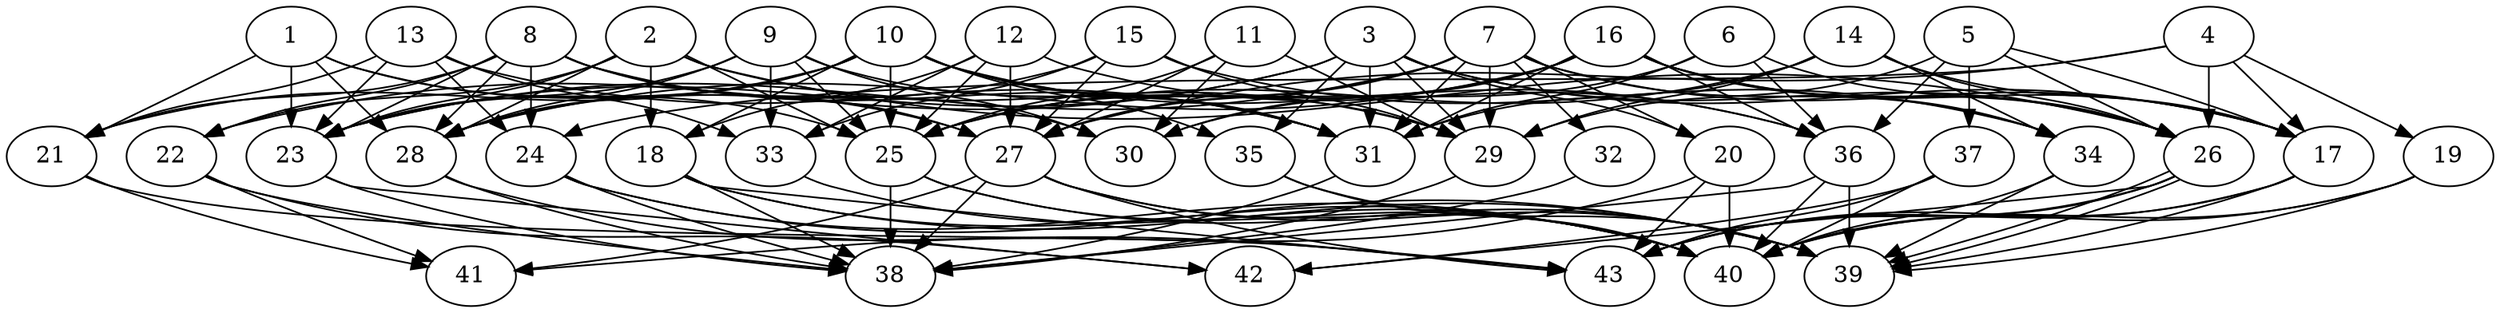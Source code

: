 // DAG (tier=3-complex, mode=data, n=43, ccr=0.536, fat=0.782, density=0.601, regular=0.367, jump=0.256, mindata=4194304, maxdata=33554432)
// DAG automatically generated by daggen at Sun Aug 24 16:33:35 2025
// /home/ermia/Project/Environments/daggen/bin/daggen --dot --ccr 0.536 --fat 0.782 --regular 0.367 --density 0.601 --jump 0.256 --mindata 4194304 --maxdata 33554432 -n 43 
digraph G {
  1 [size="6747943206744160731136", alpha="0.16", expect_size="3373971603372080365568"]
  1 -> 21 [size ="2856741427478528"]
  1 -> 23 [size ="2856741427478528"]
  1 -> 25 [size ="2856741427478528"]
  1 -> 27 [size ="2856741427478528"]
  1 -> 28 [size ="2856741427478528"]
  2 [size="22445286513582649344", alpha="0.07", expect_size="11222643256791324672"]
  2 -> 18 [size ="7068449004060672"]
  2 -> 22 [size ="7068449004060672"]
  2 -> 23 [size ="7068449004060672"]
  2 -> 25 [size ="7068449004060672"]
  2 -> 26 [size ="7068449004060672"]
  2 -> 28 [size ="7068449004060672"]
  2 -> 29 [size ="7068449004060672"]
  3 [size="33495981182297228", alpha="0.20", expect_size="16747990591148614"]
  3 -> 17 [size ="776480099401728"]
  3 -> 20 [size ="776480099401728"]
  3 -> 22 [size ="776480099401728"]
  3 -> 23 [size ="776480099401728"]
  3 -> 26 [size ="776480099401728"]
  3 -> 29 [size ="776480099401728"]
  3 -> 31 [size ="776480099401728"]
  3 -> 35 [size ="776480099401728"]
  4 [size="3583442552932758716416", alpha="0.19", expect_size="1791721276466379358208"]
  4 -> 17 [size ="1873370245234688"]
  4 -> 19 [size ="1873370245234688"]
  4 -> 24 [size ="1873370245234688"]
  4 -> 26 [size ="1873370245234688"]
  4 -> 27 [size ="1873370245234688"]
  5 [size="1725899603590781075456", alpha="0.09", expect_size="862949801795390537728"]
  5 -> 17 [size ="1151066301267968"]
  5 -> 26 [size ="1151066301267968"]
  5 -> 29 [size ="1151066301267968"]
  5 -> 36 [size ="1151066301267968"]
  5 -> 37 [size ="1151066301267968"]
  6 [size="3826923629835515904", alpha="0.02", expect_size="1913461814917757952"]
  6 -> 26 [size ="2799444785364992"]
  6 -> 30 [size ="2799444785364992"]
  6 -> 31 [size ="2799444785364992"]
  6 -> 36 [size ="2799444785364992"]
  7 [size="11892920766732282363904", alpha="0.00", expect_size="5946460383366141181952"]
  7 -> 17 [size ="4168204364546048"]
  7 -> 20 [size ="4168204364546048"]
  7 -> 23 [size ="4168204364546048"]
  7 -> 25 [size ="4168204364546048"]
  7 -> 27 [size ="4168204364546048"]
  7 -> 29 [size ="4168204364546048"]
  7 -> 31 [size ="4168204364546048"]
  7 -> 32 [size ="4168204364546048"]
  7 -> 34 [size ="4168204364546048"]
  8 [size="8280015421061220352", alpha="0.00", expect_size="4140007710530610176"]
  8 -> 21 [size ="2914305775239168"]
  8 -> 22 [size ="2914305775239168"]
  8 -> 23 [size ="2914305775239168"]
  8 -> 24 [size ="2914305775239168"]
  8 -> 27 [size ="2914305775239168"]
  8 -> 28 [size ="2914305775239168"]
  8 -> 30 [size ="2914305775239168"]
  8 -> 31 [size ="2914305775239168"]
  9 [size="8282456011031890944", alpha="0.12", expect_size="4141228005515945472"]
  9 -> 23 [size ="5100829669326848"]
  9 -> 25 [size ="5100829669326848"]
  9 -> 28 [size ="5100829669326848"]
  9 -> 30 [size ="5100829669326848"]
  9 -> 31 [size ="5100829669326848"]
  9 -> 33 [size ="5100829669326848"]
  10 [size="3881947814586236928", alpha="0.13", expect_size="1940973907293118464"]
  10 -> 18 [size ="2390486195109888"]
  10 -> 21 [size ="2390486195109888"]
  10 -> 23 [size ="2390486195109888"]
  10 -> 25 [size ="2390486195109888"]
  10 -> 28 [size ="2390486195109888"]
  10 -> 29 [size ="2390486195109888"]
  10 -> 31 [size ="2390486195109888"]
  10 -> 35 [size ="2390486195109888"]
  10 -> 36 [size ="2390486195109888"]
  11 [size="309961051516642000896", alpha="0.09", expect_size="154980525758321000448"]
  11 -> 25 [size ="366405010587648"]
  11 -> 27 [size ="366405010587648"]
  11 -> 29 [size ="366405010587648"]
  11 -> 30 [size ="366405010587648"]
  12 [size="1471262567224607506432", alpha="0.10", expect_size="735631283612303753216"]
  12 -> 18 [size ="1034864392404992"]
  12 -> 25 [size ="1034864392404992"]
  12 -> 27 [size ="1034864392404992"]
  12 -> 33 [size ="1034864392404992"]
  12 -> 36 [size ="1034864392404992"]
  13 [size="4052442736526654976", alpha="0.17", expect_size="2026221368263327488"]
  13 -> 21 [size ="1829751371071488"]
  13 -> 23 [size ="1829751371071488"]
  13 -> 24 [size ="1829751371071488"]
  13 -> 31 [size ="1829751371071488"]
  13 -> 33 [size ="1829751371071488"]
  14 [size="177768251606437986304", alpha="0.14", expect_size="88884125803218993152"]
  14 -> 17 [size ="252925599285248"]
  14 -> 25 [size ="252925599285248"]
  14 -> 26 [size ="252925599285248"]
  14 -> 29 [size ="252925599285248"]
  14 -> 31 [size ="252925599285248"]
  14 -> 34 [size ="252925599285248"]
  15 [size="39435155225799800", alpha="0.18", expect_size="19717577612899900"]
  15 -> 27 [size ="1870863896936448"]
  15 -> 28 [size ="1870863896936448"]
  15 -> 29 [size ="1870863896936448"]
  15 -> 33 [size ="1870863896936448"]
  15 -> 34 [size ="1870863896936448"]
  16 [size="29032797959638880", alpha="0.17", expect_size="14516398979819440"]
  16 -> 17 [size ="549833123299328"]
  16 -> 25 [size ="549833123299328"]
  16 -> 26 [size ="549833123299328"]
  16 -> 27 [size ="549833123299328"]
  16 -> 28 [size ="549833123299328"]
  16 -> 30 [size ="549833123299328"]
  16 -> 31 [size ="549833123299328"]
  16 -> 34 [size ="549833123299328"]
  16 -> 36 [size ="549833123299328"]
  17 [size="2346318135175352832", alpha="0.14", expect_size="1173159067587676416"]
  17 -> 39 [size ="1046824802582528"]
  17 -> 40 [size ="1046824802582528"]
  17 -> 43 [size ="1046824802582528"]
  18 [size="929195494221329024", alpha="0.05", expect_size="464597747110664512"]
  18 -> 38 [size ="678420694433792"]
  18 -> 39 [size ="678420694433792"]
  18 -> 40 [size ="678420694433792"]
  18 -> 43 [size ="678420694433792"]
  19 [size="351538745304045504", alpha="0.00", expect_size="175769372652022752"]
  19 -> 39 [size ="5750366658363392"]
  19 -> 40 [size ="5750366658363392"]
  19 -> 43 [size ="5750366658363392"]
  20 [size="39723401927076920", alpha="0.17", expect_size="19861700963538460"]
  20 -> 40 [size ="2500767827099648"]
  20 -> 41 [size ="2500767827099648"]
  20 -> 43 [size ="2500767827099648"]
  21 [size="11148205870370117632", alpha="0.18", expect_size="5574102935185058816"]
  21 -> 41 [size ="6487250145640448"]
  21 -> 43 [size ="6487250145640448"]
  22 [size="13617022592009256960", alpha="0.03", expect_size="6808511296004628480"]
  22 -> 38 [size ="5920279859560448"]
  22 -> 41 [size ="5920279859560448"]
  22 -> 42 [size ="5920279859560448"]
  23 [size="173058438811923712", alpha="0.01", expect_size="86529219405961856"]
  23 -> 38 [size ="7822447164260352"]
  23 -> 42 [size ="7822447164260352"]
  24 [size="714850399201218176", alpha="0.06", expect_size="357425199600609088"]
  24 -> 38 [size ="262503334412288"]
  24 -> 39 [size ="262503334412288"]
  24 -> 40 [size ="262503334412288"]
  25 [size="12652829189801701801984", alpha="0.16", expect_size="6326414594900850900992"]
  25 -> 38 [size ="4343919319973888"]
  25 -> 39 [size ="4343919319973888"]
  25 -> 40 [size ="4343919319973888"]
  26 [size="7032511282930468864", alpha="0.10", expect_size="3516255641465234432"]
  26 -> 39 [size ="5468819514458112"]
  26 -> 39 [size ="5468819514458112"]
  26 -> 40 [size ="5468819514458112"]
  26 -> 42 [size ="5468819514458112"]
  26 -> 43 [size ="5468819514458112"]
  27 [size="62947112920197144", alpha="0.15", expect_size="31473556460098572"]
  27 -> 38 [size ="1186314124787712"]
  27 -> 39 [size ="1186314124787712"]
  27 -> 40 [size ="1186314124787712"]
  27 -> 41 [size ="1186314124787712"]
  27 -> 43 [size ="1186314124787712"]
  28 [size="32623509411020601819136", alpha="0.15", expect_size="16311754705510300909568"]
  28 -> 38 [size ="8167900502294528"]
  28 -> 43 [size ="8167900502294528"]
  29 [size="3472297989679343104", alpha="0.06", expect_size="1736148994839671552"]
  29 -> 38 [size ="3165604605329408"]
  30 [size="8047266005596778496", alpha="0.17", expect_size="4023633002798389248"]
  31 [size="4517847725891001856", alpha="0.10", expect_size="2258923862945500928"]
  31 -> 38 [size ="2501057510899712"]
  32 [size="6891873407948456960", alpha="0.02", expect_size="3445936703974228480"]
  32 -> 38 [size ="2566662926630912"]
  33 [size="2169665750806407424", alpha="0.19", expect_size="1084832875403203712"]
  33 -> 40 [size ="878750518476800"]
  34 [size="207441943006552320", alpha="0.08", expect_size="103720971503276160"]
  34 -> 39 [size ="496714855219200"]
  34 -> 40 [size ="496714855219200"]
  35 [size="56202806783244008", alpha="0.15", expect_size="28101403391622004"]
  35 -> 39 [size ="6453701485002752"]
  35 -> 40 [size ="6453701485002752"]
  36 [size="14677813972419484", alpha="0.12", expect_size="7338906986209742"]
  36 -> 38 [size ="314087611301888"]
  36 -> 39 [size ="314087611301888"]
  36 -> 40 [size ="314087611301888"]
  37 [size="33280254308583653507072", alpha="0.18", expect_size="16640127154291826753536"]
  37 -> 40 [size ="8277154806628352"]
  37 -> 42 [size ="8277154806628352"]
  37 -> 43 [size ="8277154806628352"]
  38 [size="2953166141101285376", alpha="0.17", expect_size="1476583070550642688"]
  39 [size="378790986627209152", alpha="0.08", expect_size="189395493313604576"]
  40 [size="8796437564139813994496", alpha="0.15", expect_size="4398218782069906997248"]
  41 [size="36025516800266100277248", alpha="0.02", expect_size="18012758400133050138624"]
  42 [size="53036028402738240", alpha="0.06", expect_size="26518014201369120"]
  43 [size="1297756889772606881792", alpha="0.06", expect_size="648878444886303440896"]
}